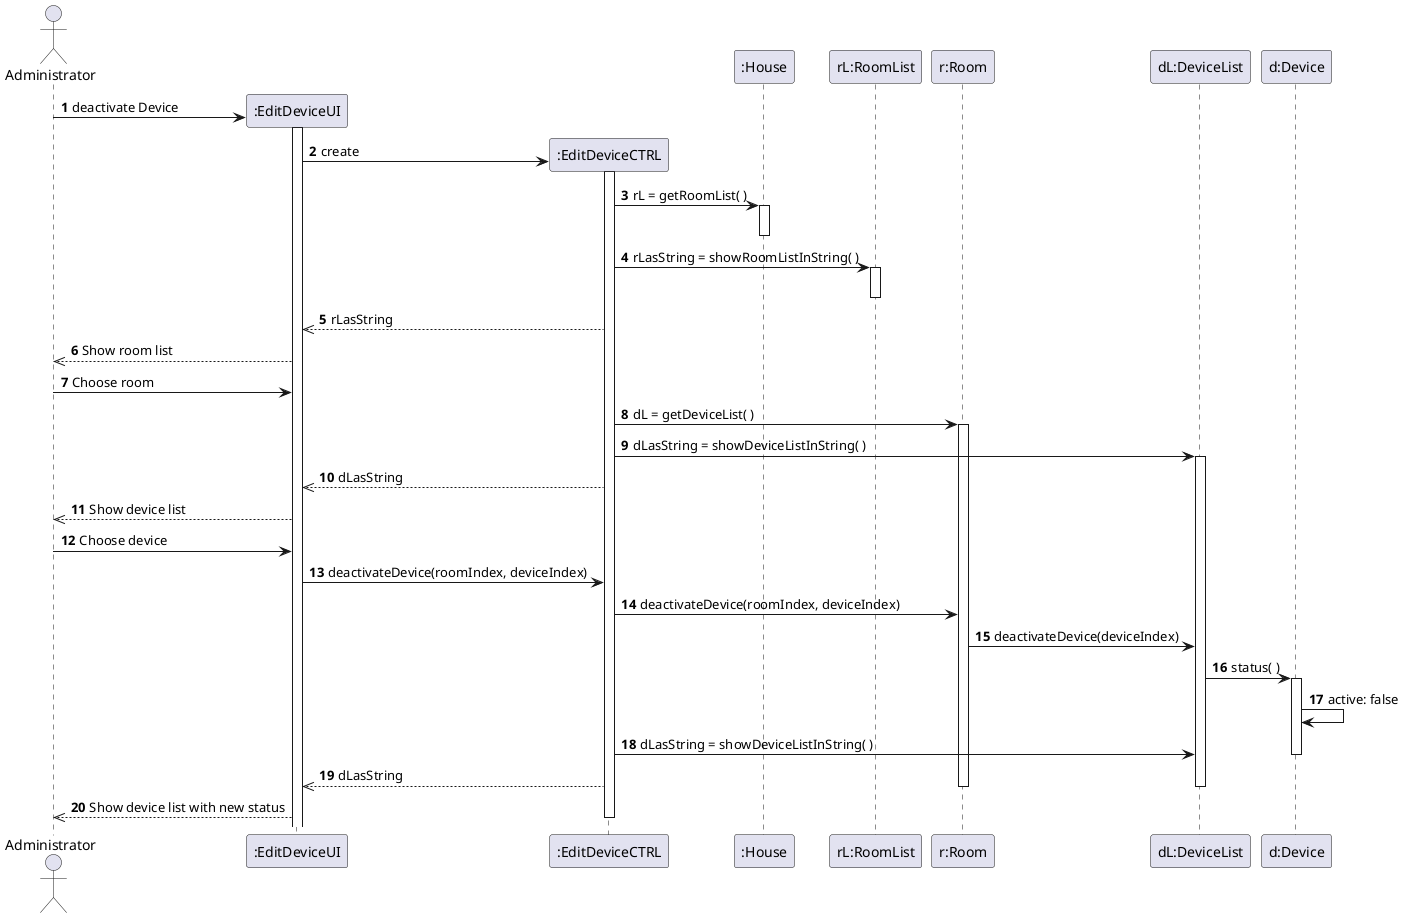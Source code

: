 @startuml
autonumber

actor Administrator
participant ":House" order 4
participant "rL:RoomList" order 5
participant "r:Room" order 6
participant "dL:DeviceList" order 7
participant "d:Device" order 8
create ":EditDeviceUI"
Administrator -> ":EditDeviceUI": deactivate Device

create ":EditDeviceCTRL"
activate ":EditDeviceUI"
":EditDeviceUI" -> ":EditDeviceCTRL": create

activate ":EditDeviceCTRL"

":EditDeviceCTRL" -> ":House": rL = getRoomList( )
activate ":House"
deactivate ":House"
":EditDeviceCTRL" -> "rL:RoomList": rLasString = showRoomListInString( )
activate "rL:RoomList"
deactivate "rL:RoomList"
":EditDeviceCTRL" -->> ":EditDeviceUI": rLasString

Administrator <<-- ":EditDeviceUI": Show room list

Administrator -> ":EditDeviceUI": Choose room

":EditDeviceCTRL" -> "r:Room": dL = getDeviceList( )
activate "r:Room"
":EditDeviceCTRL" -> "dL:DeviceList": dLasString = showDeviceListInString( )
activate "dL:DeviceList"
":EditDeviceCTRL" -->>  ":EditDeviceUI": dLasString

Administrator <<-- ":EditDeviceUI": Show device list

Administrator -> ":EditDeviceUI": Choose device

":EditDeviceUI" -> ":EditDeviceCTRL": deactivateDevice(roomIndex, deviceIndex)

":EditDeviceCTRL" -> "r:Room": deactivateDevice(roomIndex, deviceIndex)

"r:Room" -> "dL:DeviceList": deactivateDevice(deviceIndex)

"dL:DeviceList" -> "d:Device": status( )
activate "d:Device"
"d:Device" -> "d:Device": active: false
":EditDeviceCTRL" -> "dL:DeviceList": dLasString = showDeviceListInString( )
deactivate "d:Device"
":EditDeviceCTRL" -->>  ":EditDeviceUI": dLasString
deactivate "dL:DeviceList"
deactivate "r:Room"
Administrator <<-- ":EditDeviceUI": Show device list with new status
deactivate ":EditDeviceCTRL"
@enduml